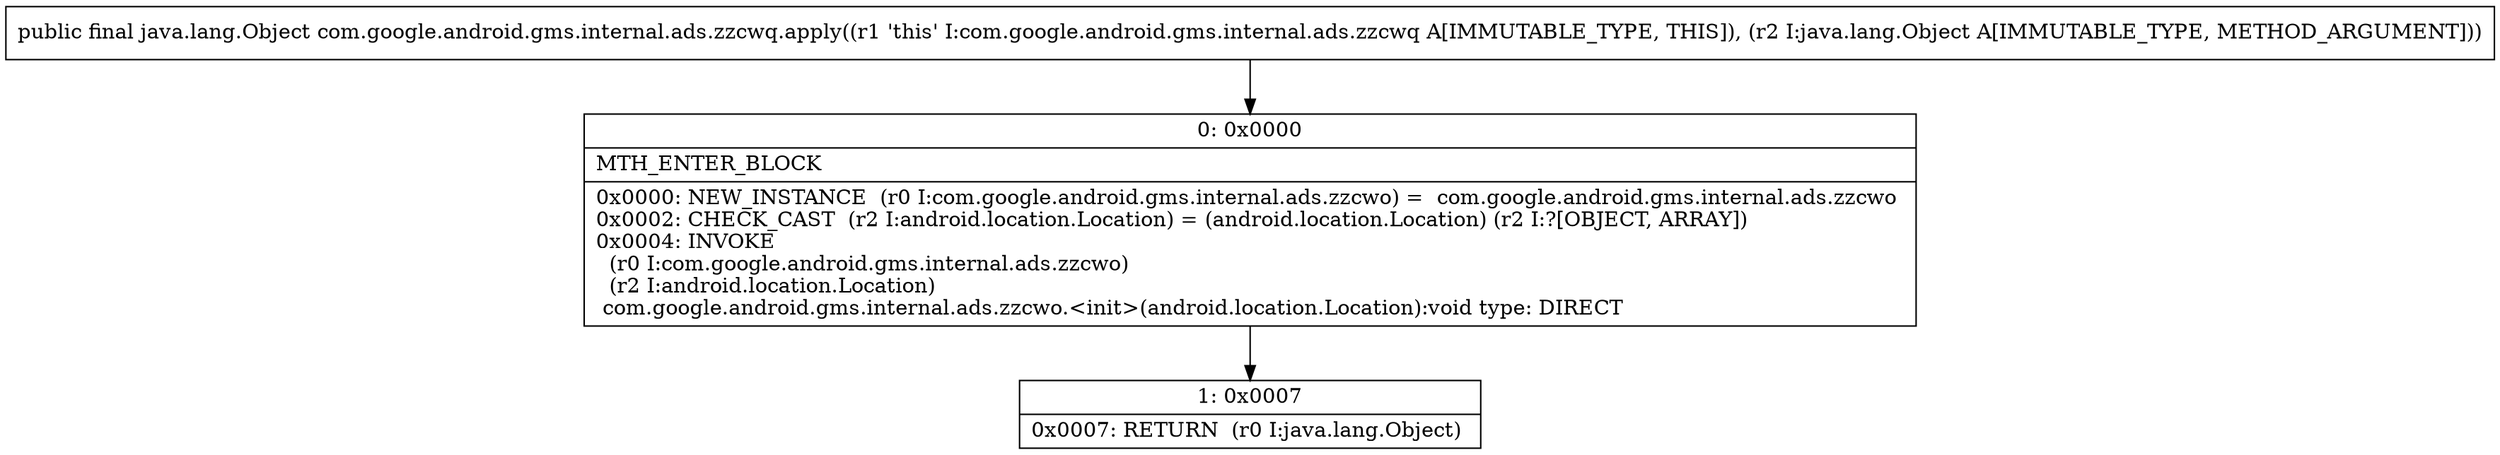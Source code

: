 digraph "CFG forcom.google.android.gms.internal.ads.zzcwq.apply(Ljava\/lang\/Object;)Ljava\/lang\/Object;" {
Node_0 [shape=record,label="{0\:\ 0x0000|MTH_ENTER_BLOCK\l|0x0000: NEW_INSTANCE  (r0 I:com.google.android.gms.internal.ads.zzcwo) =  com.google.android.gms.internal.ads.zzcwo \l0x0002: CHECK_CAST  (r2 I:android.location.Location) = (android.location.Location) (r2 I:?[OBJECT, ARRAY]) \l0x0004: INVOKE  \l  (r0 I:com.google.android.gms.internal.ads.zzcwo)\l  (r2 I:android.location.Location)\l com.google.android.gms.internal.ads.zzcwo.\<init\>(android.location.Location):void type: DIRECT \l}"];
Node_1 [shape=record,label="{1\:\ 0x0007|0x0007: RETURN  (r0 I:java.lang.Object) \l}"];
MethodNode[shape=record,label="{public final java.lang.Object com.google.android.gms.internal.ads.zzcwq.apply((r1 'this' I:com.google.android.gms.internal.ads.zzcwq A[IMMUTABLE_TYPE, THIS]), (r2 I:java.lang.Object A[IMMUTABLE_TYPE, METHOD_ARGUMENT])) }"];
MethodNode -> Node_0;
Node_0 -> Node_1;
}

